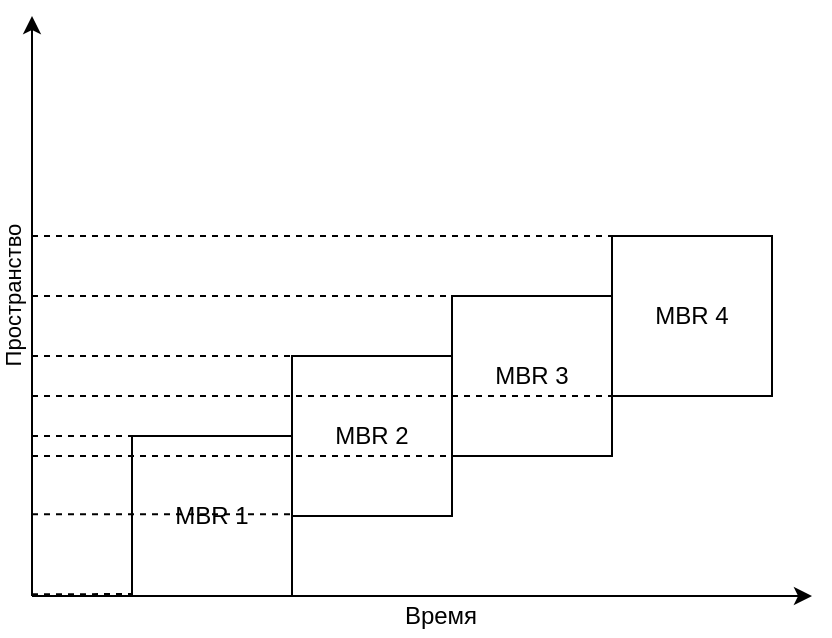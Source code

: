 <mxfile version="13.1.3">
    <diagram id="6hGFLwfOUW9BJ-s0fimq" name="Page-1">
        <mxGraphModel dx="565" dy="515" grid="1" gridSize="10" guides="1" tooltips="1" connect="1" arrows="1" fold="1" page="1" pageScale="1" pageWidth="827" pageHeight="1169" math="0" shadow="0">
            <root>
                <mxCell id="0"/>
                <mxCell id="1" parent="0"/>
                <mxCell id="2" value="" style="endArrow=classic;html=1;" edge="1" parent="1">
                    <mxGeometry width="50" height="50" relative="1" as="geometry">
                        <mxPoint x="210" y="420" as="sourcePoint"/>
                        <mxPoint x="600" y="420" as="targetPoint"/>
                    </mxGeometry>
                </mxCell>
                <mxCell id="3" value="Время" style="text;html=1;align=center;verticalAlign=middle;resizable=0;points=[];autosize=1;" vertex="1" parent="1">
                    <mxGeometry x="389" y="420" width="50" height="20" as="geometry"/>
                </mxCell>
                <mxCell id="4" value="" style="endArrow=classic;html=1;" edge="1" parent="1">
                    <mxGeometry width="50" height="50" relative="1" as="geometry">
                        <mxPoint x="210" y="420" as="sourcePoint"/>
                        <mxPoint x="210" y="130" as="targetPoint"/>
                    </mxGeometry>
                </mxCell>
                <mxCell id="5" value="Пространство" style="edgeLabel;html=1;align=center;verticalAlign=middle;resizable=0;points=[];rotation=-90;" vertex="1" connectable="0" parent="4">
                    <mxGeometry x="0.904" y="1" relative="1" as="geometry">
                        <mxPoint x="-9" y="126" as="offset"/>
                    </mxGeometry>
                </mxCell>
                <mxCell id="6" value="MBR 1" style="whiteSpace=wrap;html=1;aspect=fixed;fillColor=none;" vertex="1" parent="1">
                    <mxGeometry x="260" y="340" width="80" height="80" as="geometry"/>
                </mxCell>
                <mxCell id="7" value="MBR 2" style="whiteSpace=wrap;html=1;aspect=fixed;fillColor=none;" vertex="1" parent="1">
                    <mxGeometry x="340" y="300" width="80" height="80" as="geometry"/>
                </mxCell>
                <mxCell id="8" value="MBR 3" style="whiteSpace=wrap;html=1;aspect=fixed;fillColor=none;" vertex="1" parent="1">
                    <mxGeometry x="420" y="270" width="80" height="80" as="geometry"/>
                </mxCell>
                <mxCell id="9" value="MBR 4" style="whiteSpace=wrap;html=1;aspect=fixed;fillColor=none;" vertex="1" parent="1">
                    <mxGeometry x="500" y="240" width="80" height="80" as="geometry"/>
                </mxCell>
                <mxCell id="13" value="" style="endArrow=none;dashed=1;html=1;entryX=0;entryY=0;entryDx=0;entryDy=0;" edge="1" parent="1" target="9">
                    <mxGeometry width="50" height="50" relative="1" as="geometry">
                        <mxPoint x="210" y="240" as="sourcePoint"/>
                        <mxPoint x="420" y="230" as="targetPoint"/>
                    </mxGeometry>
                </mxCell>
                <mxCell id="14" value="" style="endArrow=none;dashed=1;html=1;entryX=0;entryY=0;entryDx=0;entryDy=0;" edge="1" parent="1">
                    <mxGeometry width="50" height="50" relative="1" as="geometry">
                        <mxPoint x="210" y="270" as="sourcePoint"/>
                        <mxPoint x="500" y="270" as="targetPoint"/>
                    </mxGeometry>
                </mxCell>
                <mxCell id="15" value="" style="endArrow=none;dashed=1;html=1;" edge="1" parent="1">
                    <mxGeometry width="50" height="50" relative="1" as="geometry">
                        <mxPoint x="210" y="300" as="sourcePoint"/>
                        <mxPoint x="420" y="300" as="targetPoint"/>
                    </mxGeometry>
                </mxCell>
                <mxCell id="16" value="" style="endArrow=none;dashed=1;html=1;entryX=0;entryY=0;entryDx=0;entryDy=0;" edge="1" parent="1">
                    <mxGeometry width="50" height="50" relative="1" as="geometry">
                        <mxPoint x="210" y="320" as="sourcePoint"/>
                        <mxPoint x="500" y="320" as="targetPoint"/>
                    </mxGeometry>
                </mxCell>
                <mxCell id="17" value="" style="endArrow=none;dashed=1;html=1;entryX=0;entryY=0.5;entryDx=0;entryDy=0;" edge="1" parent="1" target="7">
                    <mxGeometry width="50" height="50" relative="1" as="geometry">
                        <mxPoint x="210" y="340" as="sourcePoint"/>
                        <mxPoint x="500" y="340" as="targetPoint"/>
                    </mxGeometry>
                </mxCell>
                <mxCell id="18" value="" style="endArrow=none;dashed=1;html=1;entryX=0;entryY=0;entryDx=0;entryDy=0;" edge="1" parent="1">
                    <mxGeometry width="50" height="50" relative="1" as="geometry">
                        <mxPoint x="210" y="350" as="sourcePoint"/>
                        <mxPoint x="500" y="350" as="targetPoint"/>
                    </mxGeometry>
                </mxCell>
                <mxCell id="19" value="" style="endArrow=none;dashed=1;html=1;entryX=0;entryY=0.5;entryDx=0;entryDy=0;" edge="1" parent="1">
                    <mxGeometry width="50" height="50" relative="1" as="geometry">
                        <mxPoint x="210" y="379.17" as="sourcePoint"/>
                        <mxPoint x="340" y="379.17" as="targetPoint"/>
                    </mxGeometry>
                </mxCell>
                <mxCell id="20" value="" style="endArrow=none;dashed=1;html=1;" edge="1" parent="1">
                    <mxGeometry width="50" height="50" relative="1" as="geometry">
                        <mxPoint x="210" y="419.17" as="sourcePoint"/>
                        <mxPoint x="260" y="419" as="targetPoint"/>
                    </mxGeometry>
                </mxCell>
            </root>
        </mxGraphModel>
    </diagram>
</mxfile>